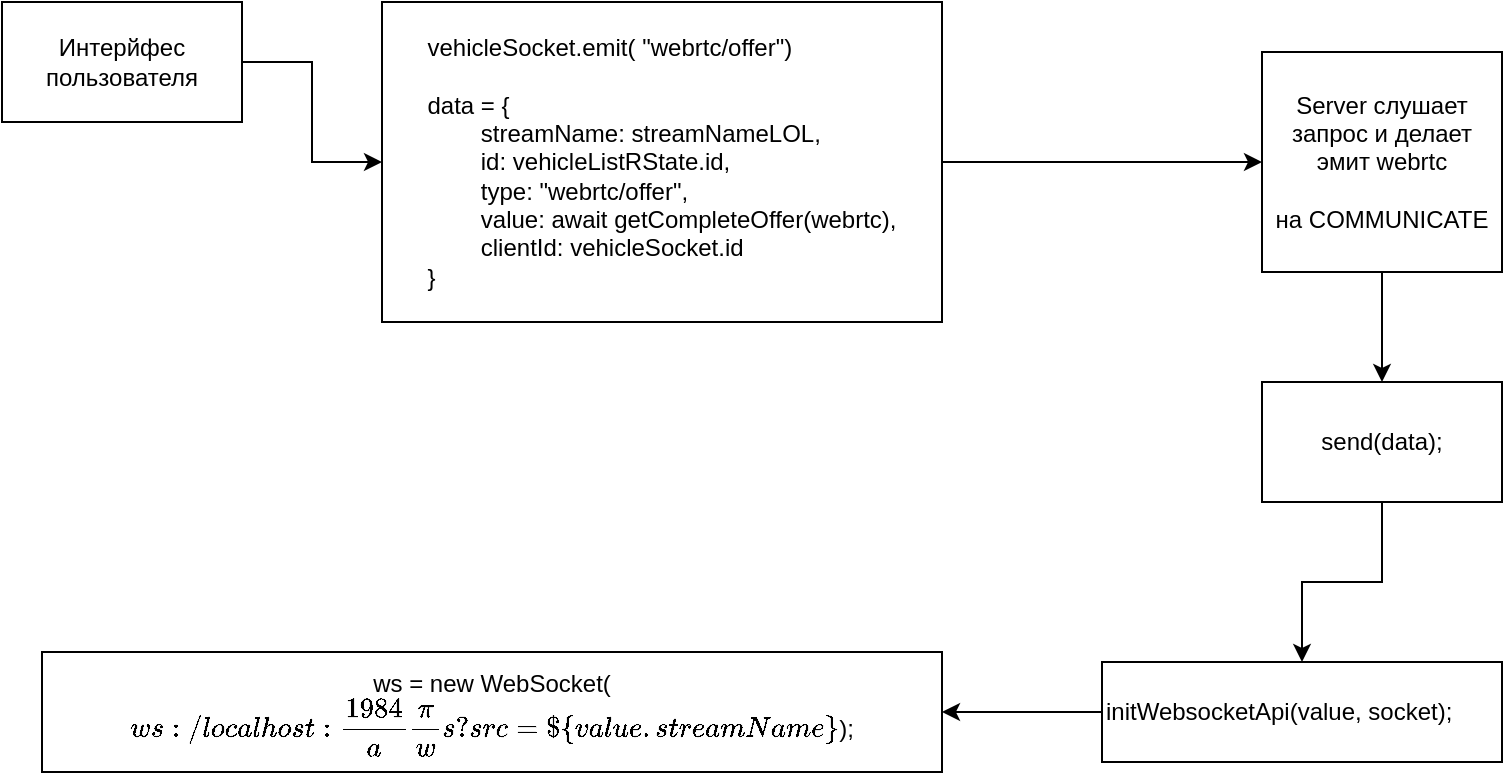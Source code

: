 <mxfile version="24.2.1" type="github">
  <diagram name="Страница — 1" id="N2BBvwz7dYq2u03mfkgw">
    <mxGraphModel dx="1434" dy="783" grid="1" gridSize="10" guides="1" tooltips="1" connect="1" arrows="1" fold="1" page="1" pageScale="1" pageWidth="827" pageHeight="1169" math="0" shadow="0">
      <root>
        <mxCell id="0" />
        <mxCell id="1" parent="0" />
        <mxCell id="JpSsH_3zQxGx-G5elUN2-3" value="" style="edgeStyle=orthogonalEdgeStyle;rounded=0;orthogonalLoop=1;jettySize=auto;html=1;" edge="1" parent="1" source="JpSsH_3zQxGx-G5elUN2-1" target="JpSsH_3zQxGx-G5elUN2-2">
          <mxGeometry relative="1" as="geometry" />
        </mxCell>
        <mxCell id="JpSsH_3zQxGx-G5elUN2-1" value="Интерйфес пользователя" style="rounded=0;whiteSpace=wrap;html=1;" vertex="1" parent="1">
          <mxGeometry x="30" y="40" width="120" height="60" as="geometry" />
        </mxCell>
        <mxCell id="JpSsH_3zQxGx-G5elUN2-5" value="" style="edgeStyle=orthogonalEdgeStyle;rounded=0;orthogonalLoop=1;jettySize=auto;html=1;" edge="1" parent="1" source="JpSsH_3zQxGx-G5elUN2-2" target="JpSsH_3zQxGx-G5elUN2-4">
          <mxGeometry relative="1" as="geometry" />
        </mxCell>
        <mxCell id="JpSsH_3zQxGx-G5elUN2-2" value="&lt;div style=&quot;text-align: left;&quot;&gt;vehicleSocket.emit( &quot;webrtc/offer&quot;)&lt;br&gt;&lt;/div&gt;&lt;div style=&quot;text-align: left;&quot;&gt;&lt;span style=&quot;white-space: normal;&quot;&gt;&lt;br&gt;data = {&lt;/span&gt;&lt;/div&gt;&lt;div style=&quot;text-align: left;&quot;&gt;&lt;span style=&quot;white-space: normal;&quot;&gt;&lt;span style=&quot;white-space: pre;&quot;&gt;&#x9;&lt;/span&gt;streamName: streamNameLOL,&lt;/span&gt;&lt;/div&gt;&lt;div style=&quot;text-align: left;&quot;&gt;&lt;span style=&quot;background-color: initial;&quot;&gt;&lt;span style=&quot;white-space: pre;&quot;&gt;&#x9;&lt;/span&gt;id: vehicleListRState.id,&lt;/span&gt;&lt;/div&gt;&lt;div style=&quot;text-align: left;&quot;&gt;&lt;span style=&quot;white-space: normal;&quot;&gt;&lt;span style=&quot;white-space:pre&quot;&gt;&#x9;&lt;/span&gt;type: &quot;webrtc/offer&quot;,&lt;/span&gt;&lt;/div&gt;&lt;div style=&quot;text-align: left;&quot;&gt;&lt;span style=&quot;white-space: normal;&quot;&gt;&lt;span style=&quot;white-space:pre&quot;&gt;&#x9;&lt;/span&gt;value: await getCompleteOffer(webrtc),&lt;/span&gt;&lt;/div&gt;&lt;div style=&quot;text-align: left;&quot;&gt;&lt;span style=&quot;white-space: normal;&quot;&gt;&lt;span style=&quot;white-space:pre&quot;&gt;&#x9;&lt;/span&gt;clientId: vehicleSocket.id&lt;/span&gt;&lt;/div&gt;&lt;div style=&quot;text-align: left;&quot;&gt;&lt;span style=&quot;white-space: normal;&quot;&gt;}&lt;br&gt;&lt;/span&gt;&lt;/div&gt;" style="whiteSpace=wrap;html=1;rounded=0;" vertex="1" parent="1">
          <mxGeometry x="220" y="40" width="280" height="160" as="geometry" />
        </mxCell>
        <mxCell id="JpSsH_3zQxGx-G5elUN2-7" value="" style="edgeStyle=orthogonalEdgeStyle;rounded=0;orthogonalLoop=1;jettySize=auto;html=1;" edge="1" parent="1" source="JpSsH_3zQxGx-G5elUN2-4" target="JpSsH_3zQxGx-G5elUN2-6">
          <mxGeometry relative="1" as="geometry" />
        </mxCell>
        <mxCell id="JpSsH_3zQxGx-G5elUN2-4" value="Server слушает запрос и делает эмит webrtc&lt;br&gt;&lt;br&gt;&lt;div&gt;на COMMUNICATE&lt;/div&gt;" style="whiteSpace=wrap;html=1;rounded=0;" vertex="1" parent="1">
          <mxGeometry x="660" y="65" width="120" height="110" as="geometry" />
        </mxCell>
        <mxCell id="JpSsH_3zQxGx-G5elUN2-10" value="" style="edgeStyle=orthogonalEdgeStyle;rounded=0;orthogonalLoop=1;jettySize=auto;html=1;" edge="1" parent="1" source="JpSsH_3zQxGx-G5elUN2-6" target="JpSsH_3zQxGx-G5elUN2-9">
          <mxGeometry relative="1" as="geometry" />
        </mxCell>
        <mxCell id="JpSsH_3zQxGx-G5elUN2-6" value="send(data);" style="whiteSpace=wrap;html=1;rounded=0;" vertex="1" parent="1">
          <mxGeometry x="660" y="230" width="120" height="60" as="geometry" />
        </mxCell>
        <mxCell id="JpSsH_3zQxGx-G5elUN2-12" value="" style="edgeStyle=orthogonalEdgeStyle;rounded=0;orthogonalLoop=1;jettySize=auto;html=1;" edge="1" parent="1" source="JpSsH_3zQxGx-G5elUN2-9" target="JpSsH_3zQxGx-G5elUN2-11">
          <mxGeometry relative="1" as="geometry" />
        </mxCell>
        <UserObject label="initWebsocketApi(value, socket);" id="JpSsH_3zQxGx-G5elUN2-9">
          <mxCell style="whiteSpace=wrap;html=1;rounded=0;align=left;" vertex="1" parent="1">
            <mxGeometry x="580" y="370" width="200" height="50" as="geometry" />
          </mxCell>
        </UserObject>
        <mxCell id="JpSsH_3zQxGx-G5elUN2-11" value="ws = new WebSocket(`ws://localhost:1984/api/ws?src=${value.streamName}`);" style="whiteSpace=wrap;html=1;align=center;rounded=0;" vertex="1" parent="1">
          <mxGeometry x="50" y="365" width="450" height="60" as="geometry" />
        </mxCell>
      </root>
    </mxGraphModel>
  </diagram>
</mxfile>
